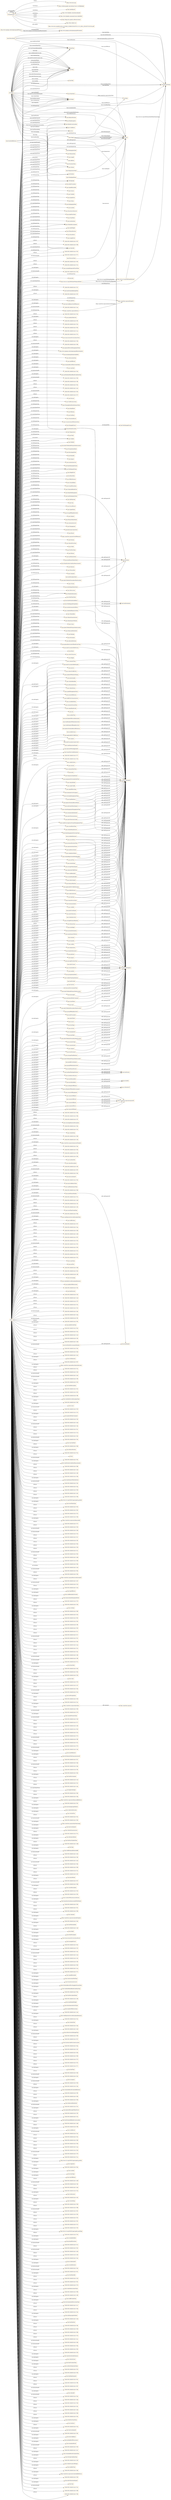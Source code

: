 digraph ar2dtool_diagram { 
rankdir=LR;
size="1501"
node [shape = rectangle, color="orange"]; "base:ParkingSpotState" "base:PlatoonState" "base:Length" "base:Address" "base:DurationValue" "base:Vehicle" "base:AlertCLocation" "base:SpeedPercentile" "base:Source" "base:Visibility" "base:SpeedUnit" "base:Status" "base:ParkingSpotPoint" "base:Accident" "base:HazardousMaterials" "base:AxleFlowValue" "base:StartPoint" "base:Acceleration" "base:VehicleEnvironment" "base:AxleWeight" "base:PlatoonPosition" "base:RoutePoint" "base:LengthUnit" "base:RelativePosition" "base:TrafficStatusValue" "http://www.w3.org/2006/time#TemporalEntity" "base:Identifier" "base:FloatingPointMetreDistanceValue" "base:Role" "base:RoadEntity" "base:Pollution" "base:BrakeCapacity" "base:EndPoint" "base:SituationRecord" "base:ConcentrationOfVehiclesValue" "base:Temperature" "base:Wind" "base:Validity" "base:Mobility" "base:AlertCMethod4PrimaryPointLocation" "base:PrecipitationDetail" "base:PercentageValue" "base:Humidity" "base:Impact" "base:AccelerationUnit" "base:RoadTopologyPosition" "base:MultilingualString" "base:HeightUnit" "base:BasicData" "base:OffsetDistance" "base:TemperatureValue" "base:CriticalObject" "base:GroupOfLocations" "base:VulnerableRoadUser" "base:RoadSideEquipment" "http://www.w3.org/2006/time#Instant" "http://www.opengis.net/ont/geosparql#Feature" "base:AxleSpacing" "base:Size" "base:OverallPeriod" "base:SpeedValue" "base:WindSpeedValue" "base:GroupOfPeopleInvolved" "base:Subjects" "base:RendezvousLocation" "base:PlatoonVehicleState" "base:AutomationLevel" "base:Management" "base:ElectronicControlUnit" "base:Period" "base:Confidence" "https://saref.etsi.org/core/UnitOfMeasure" "base:Position" "base:VehicleFlowValue" "base:Shape" "base:Width" "base:PressureValue" "base:PcuFlowValue" "base:Platoon" "base:DataValue" "https://saref.etsi.org/core/Property" "base:RoadSurfaceConditionMeasurements" "base:Itinerary" "base:PlatoonRole" "base:Comment" "base:AlertCMethod2SecondaryPointLocation" "base:NonManagedCause" "base:UrlLink" "base:ManagedCause" "base:Obstruction" "base:HeaderInformation" "base:DateTimeValue" "base:MultilingualStringValue" "base:VehicleRole" "https://saref.etsi.org/core/Device" "base:VehicleCharacteristics" "base:MaintenanceVehicles" "base:Cause" "base:AlertCMethod2PrimaryPointLocation" "base:ElaboratedDataFault" "http://www.opengis.net/ont/geosparql#Geometry" "base:Heading" "base:Movement" "base:AbsolutePosition" "base:Route" "base:AlertCDirection" "base:DeviceStatus" "base:Height" ; /*classes style*/
	"base:hasParkingVehicleState" -> "base:hasState" [ label = "rdfs:subPropertyOf" ];
	"base:hasDestinationEndPoint" -> "base:hasDestination" [ label = "rdfs:subPropertyOf" ];
	"base:presenceDurationTime" -> "owl:topDataProperty" [ label = "rdfs:subPropertyOf" ];
	"base:presenceDurationTime" -> "owl:topObjectProperty" [ label = "rdfs:subPropertyOf" ];
	"base:management" -> "owl:topObjectProperty" [ label = "rdfs:subPropertyOf" ];
	"base:hasParkingSpotState" -> "base:hasState" [ label = "rdfs:subPropertyOf" ];
	"base:hasWidth" -> "owl:topObjectProperty" [ label = "rdfs:subPropertyOf" ];
	"base:severity" -> "owl:topDataProperty" [ label = "rdfs:subPropertyOf" ];
	"base:commentDateTime" -> "owl:topDataProperty" [ label = "rdfs:subPropertyOf" ];
	"base:alertCMethod2SecondaryPointLocation" -> "owl:topObjectProperty" [ label = "rdfs:subPropertyOf" ];
	"base:entry" -> "owl:topDataProperty" [ label = "rdfs:subPropertyOf" ];
	"base:temporarySpeedLimit" -> "owl:topDataProperty" [ label = "rdfs:subPropertyOf" ];
	"base:equipmentOrSystemFaultType" -> "owl:topDataProperty" [ label = "rdfs:subPropertyOf" ];
	"base:vehicleModel" -> "owl:topDataProperty" [ label = "rdfs:subPropertyOf" ];
	"base:journeyOrigin" -> "owl:topObjectProperty" [ label = "rdfs:subPropertyOf" ];
	"base:alertCPoint" -> "owl:topObjectProperty" [ label = "rdfs:subPropertyOf" ];
	"base:concentration" -> "owl:topObjectProperty" [ label = "rdfs:subPropertyOf" ];
	"base:underTraffic" -> "owl:topDataProperty" [ label = "rdfs:subPropertyOf" ];
	"base:subjects" -> "owl:topObjectProperty" [ label = "rdfs:subPropertyOf" ];
	"base:signedRerouting" -> "owl:topDataProperty" [ label = "rdfs:subPropertyOf" ];
	"base:minimumCarOccupancy" -> "owl:topDataProperty" [ label = "rdfs:subPropertyOf" ];
	"base:hasRoadTopologyPosition" -> "base:hasPosition" [ label = "rdfs:subPropertyOf" ];
	"base:reroutingManagementType" -> "owl:topDataProperty" [ label = "rdfs:subPropertyOf" ];
	"base:distanceHeadway" -> "owl:topDataProperty" [ label = "rdfs:subPropertyOf" ];
	"base:distanceHeadway" -> "owl:topObjectProperty" [ label = "rdfs:subPropertyOf" ];
	"base:hasMovement" -> "owl:topObjectProperty" [ label = "rdfs:subPropertyOf" ];
	"base:hasVehicleRole" -> "base:hasRole" [ label = "rdfs:subPropertyOf" ];
	"base:averageTimeHeadway" -> "owl:topObjectProperty" [ label = "rdfs:subPropertyOf" ];
	"base:genericSituationRecordName" -> "owl:topDataProperty" [ label = "rdfs:subPropertyOf" ];
	"base:timeGap" -> "owl:topDataProperty" [ label = "rdfs:subPropertyOf" ];
	"base:timeGap" -> "owl:topObjectProperty" [ label = "rdfs:subPropertyOf" ];
	"base:alertCMethod2PrimaryPointLocation" -> "owl:topObjectProperty" [ label = "rdfs:subPropertyOf" ];
	"base:visibility" -> "owl:topObjectProperty" [ label = "rdfs:subPropertyOf" ];
	"base:alertCDirection" -> "owl:topObjectProperty" [ label = "rdfs:subPropertyOf" ];
	"base:hasPerceptionState" -> "base:hasState" [ label = "rdfs:subPropertyOf" ];
	"base:winterEquipmentManagementType" -> "owl:topDataProperty" [ label = "rdfs:subPropertyOf" ];
	"base:automaticallyInitiated" -> "owl:topDataProperty" [ label = "rdfs:subPropertyOf" ];
	"base:alertCDirectionSense" -> "owl:topDataProperty" [ label = "rdfs:subPropertyOf" ];
	"base:alertCDirectionCoded" -> "owl:topDataProperty" [ label = "rdfs:subPropertyOf" ];
	"base:roadOrCarriagewayOrLaneManagementType" -> "owl:topDataProperty" [ label = "rdfs:subPropertyOf" ];
	"base:distanceGap" -> "owl:topDataProperty" [ label = "rdfs:subPropertyOf" ];
	"base:distanceGap" -> "owl:topObjectProperty" [ label = "rdfs:subPropertyOf" ];
	"base:overallStartTime" -> "owl:topDataProperty" [ label = "rdfs:subPropertyOf" ];
	"base:vehicleManufacturer" -> "owl:topDataProperty" [ label = "rdfs:subPropertyOf" ];
	"base:averageDistanceHeadway" -> "owl:topObjectProperty" [ label = "rdfs:subPropertyOf" ];
	"base:accidentType" -> "owl:topDataProperty" [ label = "rdfs:subPropertyOf" ];
	"base:faultyEquipmentOrSystemType" -> "owl:topDataProperty" [ label = "rdfs:subPropertyOf" ];
	"base:hasRelativePosition" -> "base:hasPosition" [ label = "rdfs:subPropertyOf" ];
	"base:locationReference" -> "owl:topDataProperty" [ label = "rdfs:subPropertyOf" ];
	"base:locationReference" -> "owl:topObjectProperty" [ label = "rdfs:subPropertyOf" ];
	"base:locationReference" -> "base:pertinentLocation" [ label = "owl:equivalentProperty" ];
	"base:isMemberOfVehicleEnvironment" -> "base:isMemberOf" [ label = "rdfs:subPropertyOf" ];
	"base:lastUpdateOfDeviceInformation" -> "owl:topDataProperty" [ label = "rdfs:subPropertyOf" ];
	"base:operatorActionStatus" -> "owl:topDataProperty" [ label = "rdfs:subPropertyOf" ];
	"base:totalNumberOfVehiclesInvolved" -> "owl:topDataProperty" [ label = "rdfs:subPropertyOf" ];
	"base:hasHeight" -> "owl:topObjectProperty" [ label = "rdfs:subPropertyOf" ];
	"base:totalNumberOfPeopleInvolved" -> "owl:topDataProperty" [ label = "rdfs:subPropertyOf" ];
	"base:consistsOfUser" -> "https://saref.etsi.org/core/consistsOf" [ label = "rdfs:subPropertyOf" ];
	"base:lastDeviceCheck" -> "owl:topDataProperty" [ label = "rdfs:subPropertyOf" ];
	"base:journeyDestination" -> "owl:topObjectProperty" [ label = "rdfs:subPropertyOf" ];
	"base:complianceOption" -> "owl:topDataProperty" [ label = "rdfs:subPropertyOf" ];
	"base:maintenanceVehicles" -> "owl:topObjectProperty" [ label = "rdfs:subPropertyOf" ];
	"base:vehicleRegistrationPlateIdentifier" -> "owl:topDataProperty" [ label = "rdfs:subPropertyOf" ];
	"base:pointByCoordinates" -> "owl:topObjectProperty" [ label = "rdfs:subPropertyOf" ];
	"base:actionOrigin" -> "owl:topDataProperty" [ label = "rdfs:subPropertyOf" ];
	"base:groupOfVehiclesInvolved" -> "owl:topObjectProperty" [ label = "rdfs:subPropertyOf" ];
	"base:humidity" -> "owl:topObjectProperty" [ label = "rdfs:subPropertyOf" ];
	"base:hasPlatoonState" -> "base:hasState" [ label = "rdfs:subPropertyOf" ];
	"base:averageVehicleSpeed" -> "owl:topDataProperty" [ label = "rdfs:subPropertyOf" ];
	"base:abnormalTrafficType" -> "owl:topDataProperty" [ label = "rdfs:subPropertyOf" ];
	"base:consistsOfVehicle" -> "https://saref.etsi.org/core/consistsOf" [ label = "rdfs:subPropertyOf" ];
	"base:confidentiality" -> "owl:topDataProperty" [ label = "rdfs:subPropertyOf" ];
	"base:validity" -> "owl:topObjectProperty" [ label = "rdfs:subPropertyOf" ];
	"base:consistsOfEvent" -> "https://saref.etsi.org/core/consistsOf" [ label = "rdfs:subPropertyOf" ];
	"base:passageDurationTime" -> "owl:topDataProperty" [ label = "rdfs:subPropertyOf" ];
	"base:passageDurationTime" -> "owl:topObjectProperty" [ label = "rdfs:subPropertyOf" ];
	"base:actionPlanIdentifier" -> "owl:topDataProperty" [ label = "rdfs:subPropertyOf" ];
	"base:genericSituationRecordExtension" -> "owl:topDataProperty" [ label = "rdfs:subPropertyOf" ];
	"base:accidentCause" -> "owl:topDataProperty" [ label = "rdfs:subPropertyOf" ];
	"base:relativeSpeed" -> "owl:topDataProperty" [ label = "rdfs:subPropertyOf" ];
	"base:applicableForTrafficDirection" -> "owl:topDataProperty" [ label = "rdfs:subPropertyOf" ];
	"base:pointCoordinates" -> "owl:topObjectProperty" [ label = "rdfs:subPropertyOf" ];
	"base:temperature" -> "owl:topObjectProperty" [ label = "rdfs:subPropertyOf" ];
	"base:vehicleInvolved" -> "owl:topObjectProperty" [ label = "rdfs:subPropertyOf" ];
	"base:roadworksScale" -> "owl:topDataProperty" [ label = "rdfs:subPropertyOf" ];
	"base:headerInformation" -> "owl:topObjectProperty" [ label = "rdfs:subPropertyOf" ];
	"base:pollution" -> "owl:topObjectProperty" [ label = "rdfs:subPropertyOf" ];
	"base:impact" -> "owl:topObjectProperty" [ label = "rdfs:subPropertyOf" ];
	"base:transitServiceType" -> "owl:topDataProperty" [ label = "rdfs:subPropertyOf" ];
	"base:hasDestinationAddress" -> "base:hasDestination" [ label = "rdfs:subPropertyOf" ];
	"base:harmonicSpeed" -> "owl:topDataProperty" [ label = "rdfs:subPropertyOf" ];
	"base:scheduledDepartureTime" -> "owl:topDataProperty" [ label = "rdfs:subPropertyOf" ];
	"base:situationRecord" -> "owl:topObjectProperty" [ label = "rdfs:subPropertyOf" ];
	"base:generalInstructionToRoadUsersType" -> "owl:topDataProperty" [ label = "rdfs:subPropertyOf" ];
	"base:situation" -> "owl:topObjectProperty" [ label = "rdfs:subPropertyOf" ];
	"base:mobility" -> "owl:topObjectProperty" [ label = "rdfs:subPropertyOf" ];
	"base:precipitationDetail" -> "owl:topObjectProperty" [ label = "rdfs:subPropertyOf" ];
	"base:hasVehicleEnvironmentMember" -> "base:hasMember" [ label = "rdfs:subPropertyOf" ];
	"base:alertCLocationTableVersion" -> "owl:topDataProperty" [ label = "rdfs:subPropertyOf" ];
	"base:consistsOfEquipment" -> "https://saref.etsi.org/core/consistsOf" [ label = "rdfs:subPropertyOf" ];
	"base:validityTimeSpecification" -> "owl:topObjectProperty" [ label = "rdfs:subPropertyOf" ];
	"base:commentType" -> "owl:topDataProperty" [ label = "rdfs:subPropertyOf" ];
	"base:alertCLocationTableNumber" -> "owl:topDataProperty" [ label = "rdfs:subPropertyOf" ];
	"base:hasSize" -> "owl:topObjectProperty" [ label = "rdfs:subPropertyOf" ];
	"base:posList" -> "owl:topDataProperty" [ label = "rdfs:subPropertyOf" ];
	"base:alertCMethod4PrimaryPointLocation" -> "owl:topObjectProperty" [ label = "rdfs:subPropertyOf" ];
	"base:consistsOfObject" -> "https://saref.etsi.org/core/consistsOf" [ label = "rdfs:subPropertyOf" ];
	"base:relativeTrafficFlow" -> "owl:topDataProperty" [ label = "rdfs:subPropertyOf" ];
	"base:numberOfVehiclesWaiting" -> "owl:topDataProperty" [ label = "rdfs:subPropertyOf" ];
	"base:queueLength" -> "owl:topDataProperty" [ label = "rdfs:subPropertyOf" ];
	"base:hasLength" -> "owl:topObjectProperty" [ label = "rdfs:subPropertyOf" ];
	"base:vehicleIdentifier" -> "owl:topDataProperty" [ label = "rdfs:subPropertyOf" ];
	"base:alertCLinear" -> "owl:topObjectProperty" [ label = "rdfs:subPropertyOf" ];
	"base:timeHeadway" -> "owl:topDataProperty" [ label = "rdfs:subPropertyOf" ];
	"base:timeHeadway" -> "owl:topObjectProperty" [ label = "rdfs:subPropertyOf" ];
	"base:nonGeneralPublicComment" -> "owl:topObjectProperty" [ label = "rdfs:subPropertyOf" ];
	"base:informationStatus" -> "owl:topDataProperty" [ label = "rdfs:subPropertyOf" ];
	"base:individualVehicleSpeed" -> "owl:topDataProperty" [ label = "rdfs:subPropertyOf" ];
	"base:individualVehicleSpeed" -> "owl:topObjectProperty" [ label = "rdfs:subPropertyOf" ];
	"base:vehicleStatus" -> "owl:topDataProperty" [ label = "rdfs:subPropertyOf" ];
	"base:travelTime" -> "owl:topObjectProperty" [ label = "rdfs:subPropertyOf" ];
	"base:speedManagementType" -> "owl:topDataProperty" [ label = "rdfs:subPropertyOf" ];
	"base:wind" -> "owl:topObjectProperty" [ label = "rdfs:subPropertyOf" ];
	"base:journeyReference" -> "owl:topDataProperty" [ label = "rdfs:subPropertyOf" ];
	"base:alertCMethod4SecondaryPointLocation" -> "owl:topObjectProperty" [ label = "rdfs:subPropertyOf" ];
	"base:hasProvider" -> "owl:topObjectProperty" [ label = "rdfs:subPropertyOf" ];
	"base:groupOfPeopleInvolved" -> "owl:topObjectProperty" [ label = "rdfs:subPropertyOf" ];
	"base:trafficFlowCharacteristics" -> "owl:topDataProperty" [ label = "rdfs:subPropertyOf" ];
	"base:alertCLocation" -> "owl:topObjectProperty" [ label = "rdfs:subPropertyOf" ];
	"NULL" -> "-5593e789:183d02912e9:-7f84" [ label = "rdf:rest" ];
	"NULL" -> "-5593e789:183d02912e9:-7f80" [ label = "rdf:rest" ];
	"NULL" -> "-5593e789:183d02912e9:-7ff7" [ label = "rdf:rest" ];
	"NULL" -> "base:Vehicle" [ label = "owl:allValuesFrom" ];
	"NULL" -> "base:reroutingItineraryDescription" [ label = "owl:onProperty" ];
	"NULL" -> "base:pertinentLocation" [ label = "owl:onProperty" ];
	"NULL" -> "-5593e789:183d02912e9:-7f0e" [ label = "owl:intersectionOf" ];
	"NULL" -> "base:Validity" [ label = "owl:allValuesFrom" ];
	"NULL" -> "-5593e789:183d02912e9:-7fc5" [ label = "rdf:rest" ];
	"NULL" -> "base:vehicleType" [ label = "owl:onProperty" ];
	"NULL" -> "-5593e789:183d02912e9:-7fb8" [ label = "owl:intersectionOf" ];
	"NULL" -> "base:Length" [ label = "owl:someValuesFrom" ];
	"NULL" -> "-5593e789:183d02912e9:-7edf" [ label = "rdf:rest" ];
	"NULL" -> "https://saref.etsi.org/core/measuresProperty" [ label = "owl:onProperty" ];
	"NULL" -> "base:individualVehicleSpeed" [ label = "owl:onProperty" ];
	"NULL" -> "base:AbsolutePosition" [ label = "owl:someValuesFrom" ];
	"NULL" -> "-5593e789:183d02912e9:-7f4e" [ label = "rdf:rest" ];
	"NULL" -> "-5593e789:183d02912e9:-7fd2" [ label = "rdf:rest" ];
	"NULL" -> "-5593e789:183d02912e9:-7f0f" [ label = "rdf:rest" ];
	"NULL" -> "-5593e789:183d02912e9:-7f9e" [ label = "rdf:rest" ];
	"NULL" -> "base:hasIdentifier" [ label = "owl:onProperty" ];
	"NULL" -> "base:statusDescription" [ label = "owl:onProperty" ];
	"NULL" -> "base:timeGap" [ label = "owl:onProperty" ];
	"NULL" -> "-5593e789:183d02912e9:-7f5f" [ label = "rdf:rest" ];
	"NULL" -> "-5593e789:183d02912e9:-7f87" [ label = "owl:intersectionOf" ];
	"NULL" -> "base:alertCMethod4SecondaryPointLocation" [ label = "owl:onProperty" ];
	"NULL" -> "-5593e789:183d02912e9:-7fa0" [ label = "rdf:rest" ];
	"NULL" -> "base:HeaderInformation" [ label = "owl:allValuesFrom" ];
	"NULL" -> "base:hasCoordinateY" [ label = "owl:onProperty" ];
	"NULL" -> "-5593e789:183d02912e9:-7f6c" [ label = "rdf:rest" ];
	"NULL" -> "base:hasConfidenceValue" [ label = "owl:onProperty" ];
	"NULL" -> "base:RoadEntity" [ label = "owl:someValuesFrom" ];
	"NULL" -> "base:roadMaintenanceType" [ label = "owl:onProperty" ];
	"NULL" -> "-5593e789:183d02912e9:-7f66" [ label = "owl:intersectionOf" ];
	"NULL" -> "-5593e789:183d02912e9:-7f2c" [ label = "owl:intersectionOf" ];
	"NULL" -> "base:alertCLocationTableNumber" [ label = "owl:onProperty" ];
	"NULL" -> "-5593e789:183d02912e9:-7ee8" [ label = "rdf:rest" ];
	"NULL" -> "-5593e789:183d02912e9:-7fcf" [ label = "rdf:rest" ];
	"NULL" -> "base:alertCLocationTableVersion" [ label = "owl:onProperty" ];
	"NULL" -> "-5593e789:183d02912e9:-7ef5" [ label = "rdf:rest" ];
	"NULL" -> "base:travelTimeTrendType" [ label = "owl:onProperty" ];
	"NULL" -> "base:Height" [ label = "owl:someValuesFrom" ];
	"NULL" -> "-5593e789:183d02912e9:-7fbe" [ label = "owl:intersectionOf" ];
	"NULL" -> "base:RoadSideEquipment" [ label = "owl:someValuesFrom" ];
	"NULL" -> "base:ConcentrationOfVehiclesValue" [ label = "owl:allValuesFrom" ];
	"NULL" -> "base:roadOperatorServiceDisruptionType" [ label = "owl:onProperty" ];
	"NULL" -> "base:operatorActionStatus" [ label = "owl:onProperty" ];
	"NULL" -> "base:trafficStatus" [ label = "owl:onProperty" ];
	"NULL" -> "base:isMemberOfVehicleEnvironment" [ label = "owl:onProperty" ];
	"NULL" -> "xsd:int" [ label = "owl:someValuesFrom" ];
	"NULL" -> "-5593e789:183d02912e9:-7f47" [ label = "rdf:rest" ];
	"NULL" -> "-5593e789:183d02912e9:-7faa" [ label = "rdf:rest" ];
	"NULL" -> "base:entry" [ label = "owl:onProperty" ];
	"NULL" -> "-5593e789:183d02912e9:-7f08" [ label = "rdf:rest" ];
	"NULL" -> "-5593e789:183d02912e9:-7ed0" [ label = "rdf:rest" ];
	"NULL" -> "-5593e789:183d02912e9:-7f97" [ label = "rdf:rest" ];
	"NULL" -> "base:source" [ label = "owl:onProperty" ];
	"NULL" -> "-5593e789:183d02912e9:-7f54" [ label = "rdf:rest" ];
	"NULL" -> "base:precipitationDetail" [ label = "owl:onProperty" ];
	"NULL" -> "-5593e789:183d02912e9:-7f02" [ label = "owl:intersectionOf" ];
	"NULL" -> "-5593e789:183d02912e9:-7f93" [ label = "rdf:rest" ];
	"NULL" -> "-5593e789:183d02912e9:-7f15" [ label = "rdf:rest" ];
	"NULL" -> "owl:real" [ label = "owl:someValuesFrom" ];
	"NULL" -> "base:hasShape" [ label = "owl:onProperty" ];
	"NULL" -> "-5593e789:183d02912e9:-7f61" [ label = "rdf:rest" ];
	"NULL" -> "-5593e789:183d02912e9:-7f22" [ label = "rdf:rest" ];
	"NULL" -> "base:causeType" [ label = "owl:onProperty" ];
	"NULL" -> "base:consistsOfVehicle" [ label = "owl:onProperty" ];
	"NULL" -> "base:pcuFlow" [ label = "owl:onProperty" ];
	"NULL" -> "base:AlertCDirection" [ label = "owl:allValuesFrom" ];
	"NULL" -> "-5593e789:183d02912e9:-7fd8" [ label = "owl:intersectionOf" ];
	"NULL" -> "-5593e789:183d02912e9:-7fe5" [ label = "rdf:rest" ];
	"NULL" -> "owl:real" [ label = "owl:allValuesFrom" ];
	"NULL" -> "-5593e789:183d02912e9:-7eff" [ label = "rdf:rest" ];
	"NULL" -> "base:overallEndTime" [ label = "owl:onProperty" ];
	"NULL" -> "base:overrunning" [ label = "owl:onProperty" ];
	"NULL" -> "base:roadsideServiceDisruptionExtension" [ label = "owl:onProperty" ];
	"NULL" -> "base:AxleWeight" [ label = "owl:allValuesFrom" ];
	"NULL" -> "base:mobilityOfObstruction" [ label = "owl:onProperty" ];
	"NULL" -> "-5593e789:183d02912e9:-7ff2" [ label = "rdf:rest" ];
	"NULL" -> "base:faultSeverity" [ label = "owl:onProperty" ];
	"NULL" -> "-5593e789:183d02912e9:-7f2f" [ label = "rdf:rest" ];
	"NULL" -> "base:vehicleRegistrationPlateIdentifier" [ label = "owl:onProperty" ];
	"NULL" -> "base:urlLink" [ label = "owl:onProperty" ];
	"NULL" -> "-5593e789:183d02912e9:-7ecd" [ label = "rdf:rest" ];
	"NULL" -> "base:nonGeneralPublicComment" [ label = "owl:onProperty" ];
	"NULL" -> "base:commentDateTime" [ label = "owl:onProperty" ];
	"NULL" -> "-5593e789:183d02912e9:-7f7f" [ label = "rdf:rest" ];
	"NULL" -> "base:hasPlatoonPosition" [ label = "owl:onProperty" ];
	"NULL" -> "-5593e789:183d02912e9:-7f3c" [ label = "rdf:rest" ];
	"NULL" -> "-5593e789:183d02912e9:-7fc0" [ label = "rdf:rest" ];
	"NULL" -> "-5593e789:183d02912e9:-7fa6" [ label = "owl:intersectionOf" ];
	"NULL" -> "-5593e789:183d02912e9:-7eda" [ label = "rdf:rest" ];
	"NULL" -> "base:impact" [ label = "owl:onProperty" ];
	"NULL" -> "-5593e789:183d02912e9:-7ffc" [ label = "owl:intersectionOf" ];
	"NULL" -> "-5593e789:183d02912e9:-7f8c" [ label = "rdf:rest" ];
	"NULL" -> "base:transitServiceType" [ label = "owl:onProperty" ];
	"NULL" -> "base:publicEventType" [ label = "owl:onProperty" ];
	"NULL" -> "-5593e789:183d02912e9:-7f0a" [ label = "rdf:rest" ];
	"NULL" -> "base:Wind" [ label = "owl:allValuesFrom" ];
	"NULL" -> "base:AxleFlowValue" [ label = "owl:allValuesFrom" ];
	"NULL" -> "base:PercentageValue" [ label = "owl:allValuesFrom" ];
	"NULL" -> "https://saref.etsi.org/core/Property" [ label = "owl:allValuesFrom" ];
	"NULL" -> "base:distanceGap" [ label = "owl:onProperty" ];
	"NULL" -> "-5593e789:183d02912e9:-7f5a" [ label = "rdf:rest" ];
	"NULL" -> "base:averageTimeHeadway" [ label = "owl:onProperty" ];
	"NULL" -> "base:MultilingualStringValue" [ label = "owl:allValuesFrom" ];
	"NULL" -> "base:ParkingSpotPoint" [ label = "owl:someValuesFrom" ];
	"NULL" -> "base:TrafficStatusValue" [ label = "owl:allValuesFrom" ];
	"NULL" -> "-5593e789:183d02912e9:-7ec9" [ label = "rdf:rest" ];
	"NULL" -> "base:Position" [ label = "owl:someValuesFrom" ];
	"NULL" -> "base:concentration" [ label = "owl:onProperty" ];
	"NULL" -> "base:relativeSpeed" [ label = "rdf:first" ];
	"NULL" -> "base:averageVehicleSpeed" [ label = "rdf:first" ];
	"NULL" -> "-5593e789:183d02912e9:-7fef" [ label = "rdf:rest" ];
	"NULL" -> "base:reroutingManagementType" [ label = "owl:onProperty" ];
	"NULL" -> "-5593e789:183d02912e9:-7ed6" [ label = "rdf:rest" ];
	"NULL" -> "xsd:dateTimeStamp" [ label = "owl:allValuesFrom" ];
	"NULL" -> "base:applicableForTrafficDirection" [ label = "owl:onProperty" ];
	"NULL" -> "base:ManagedCause" [ label = "owl:allValuesFrom" ];
	"NULL" -> "base:hasPlatoonMember" [ label = "owl:onProperty" ];
	"NULL" -> "-5593e789:183d02912e9:-7fab" [ label = "owl:intersectionOf" ];
	"NULL" -> "-5593e789:183d02912e9:-7fbd" [ label = "rdf:rest" ];
	"NULL" -> "-5593e789:183d02912e9:-7ee3" [ label = "rdf:rest" ];
	"NULL" -> "base:srsDimension" [ label = "owl:onProperty" ];
	"NULL" -> "-5593e789:183d02912e9:-7f67" [ label = "rdf:rest" ];
	"NULL" -> "https://saref.etsi.org/saref4syst/hasSubSystem" [ label = "owl:onProperty" ];
	"NULL" -> "-5593e789:183d02912e9:-7fca" [ label = "rdf:rest" ];
	"NULL" -> "https://saref.etsi.org/core/Device" [ label = "owl:allValuesFrom" ];
	"NULL" -> "-5593e789:183d02912e9:-7f28" [ label = "rdf:rest" ];
	"NULL" -> "base:CriticalObject" [ label = "owl:someValuesFrom" ];
	"NULL" -> "-5593e789:183d02912e9:-7ee0" [ label = "owl:intersectionOf" ];
	"NULL" -> "-5593e789:183d02912e9:-7f9f" [ label = "owl:intersectionOf" ];
	"NULL" -> "-5593e789:183d02912e9:-7f35" [ label = "rdf:rest" ];
	"NULL" -> "base:abnormalTrafficType" [ label = "owl:onProperty" ];
	"NULL" -> "base:signedRerouting" [ label = "owl:onProperty" ];
	"NULL" -> "base:AlertCMethod4PrimaryPointLocation" [ label = "owl:allValuesFrom" ];
	"NULL" -> "base:DateTimeValue" [ label = "owl:allValuesFrom" ];
	"NULL" -> "base:faultDescription" [ label = "owl:onProperty" ];
	"NULL" -> "-5593e789:183d02912e9:-7f42" [ label = "rdf:rest" ];
	"NULL" -> "base:arrivalTime" [ label = "owl:onProperty" ];
	"NULL" -> "-5593e789:183d02912e9:-7f03" [ label = "rdf:rest" ];
	"NULL" -> "-5593e789:183d02912e9:-7ff8" [ label = "rdf:rest" ];
	"NULL" -> "base:roadsideServiceDisruptionType" [ label = "owl:onProperty" ];
	"NULL" -> "-5593e789:183d02912e9:-7fb9" [ label = "rdf:rest" ];
	"NULL" -> "base:cause" [ label = "owl:onProperty" ];
	"NULL" -> "base:complianceOption" [ label = "owl:onProperty" ];
	"NULL" -> "-5593e789:183d02912e9:-7f29" [ label = "owl:intersectionOf" ];
	"NULL" -> "-5593e789:183d02912e9:-7f10" [ label = "rdf:rest" ];
	"NULL" -> "base:HazardousMaterials" [ label = "owl:allValuesFrom" ];
	"NULL" -> "base:generalPublicComment" [ label = "owl:onProperty" ];
	"NULL" -> "-5593e789:183d02912e9:-7f4f" [ label = "rdf:rest" ];
	"NULL" -> "-5593e789:183d02912e9:-7eed" [ label = "rdf:rest" ];
	"NULL" -> "base:consistsOfObject" [ label = "owl:onProperty" ];
	"NULL" -> "-5593e789:183d02912e9:-7efa" [ label = "owl:intersectionOf" ];
	"NULL" -> "-5593e789:183d02912e9:-7fa1" [ label = "rdf:rest" ];
	"NULL" -> "base:presenceDurationTime" [ label = "owl:onProperty" ];
	"NULL" -> "-5593e789:183d02912e9:-7f1d" [ label = "rdf:rest" ];
	"NULL" -> "-5593e789:183d02912e9:-7fe0" [ label = "rdf:rest" ];
	"NULL" -> "base:StartPoint" [ label = "owl:someValuesFrom" ];
	"NULL" -> "base:MultilingualString" [ label = "owl:allValuesFrom" ];
	"NULL" -> "-5593e789:183d02912e9:-7fc6" [ label = "owl:intersectionOf" ];
	"NULL" -> "base:Identifier" [ label = "owl:someValuesFrom" ];
	"NULL" -> "base:BrakeCapacity" [ label = "owl:someValuesFrom" ];
	"NULL" -> "base:vmsUnitFault" [ label = "owl:onProperty" ];
	"NULL" -> "base:headerInformation" [ label = "owl:onProperty" ];
	"NULL" -> "xsd:string" [ label = "owl:someValuesFrom" ];
	"NULL" -> "-5593e789:183d02912e9:-7f6d" [ label = "rdf:rest" ];
	"NULL" -> "base:detectsPosition" [ label = "owl:onProperty" ];
	"NULL" -> "-5593e789:183d02912e9:-7f2a" [ label = "rdf:rest" ];
	"NULL" -> "base:automaticallyInitiated" [ label = "owl:onProperty" ];
	"NULL" -> "rdf:nil" [ label = "rdf:rest" ];
	"NULL" -> "-5593e789:183d02912e9:-7f9c" [ label = "owl:intersectionOf" ];
	"NULL" -> "base:roadSurfaceConditionMeasurements" [ label = "owl:onProperty" ];
	"NULL" -> "base:confidentiality" [ label = "owl:onProperty" ];
	"NULL" -> "-5593e789:183d02912e9:-7f8b" [ label = "rdf:rest" ];
	"NULL" -> "base:alertCDirection" [ label = "owl:onProperty" ];
	"NULL" -> "-5593e789:183d02912e9:-7ee9" [ label = "rdf:rest" ];
	"NULL" -> "base:hasRoadTopologyPosition" [ label = "owl:onProperty" ];
	"NULL" -> "base:RoadTopologyPosition" [ label = "owl:someValuesFrom" ];
	"NULL" -> "-5593e789:183d02912e9:-7ef6" [ label = "rdf:rest" ];
	"NULL" -> "base:SpeedUnit" [ label = "owl:allValuesFrom" ];
	"NULL" -> "base:alertCMethod2PrimaryPointLocation" [ label = "owl:onProperty" ];
	"NULL" -> "-5593e789:183d02912e9:-7fdd" [ label = "rdf:rest" ];
	"NULL" -> "base:hasHeight" [ label = "owl:onProperty" ];
	"NULL" -> "base:faultyEquipmentOrSystemType" [ label = "owl:onProperty" ];
	"NULL" -> "base:maintenanceVehicleActions" [ label = "owl:onProperty" ];
	"NULL" -> "base:hasDestinationEndPoint" [ label = "owl:onProperty" ];
	"NULL" -> "-5593e789:183d02912e9:-7fcb" [ label = "owl:intersectionOf" ];
	"NULL" -> "base:hasSize" [ label = "owl:onProperty" ];
	"NULL" -> "-5593e789:183d02912e9:-7fea" [ label = "rdf:rest" ];
	"NULL" -> "-5593e789:183d02912e9:-7f09" [ label = "rdf:rest" ];
	"NULL" -> "-5593e789:183d02912e9:-7ed1" [ label = "rdf:rest" ];
	"NULL" -> "base:scheduledDepartureTime" [ label = "owl:onProperty" ];
	"NULL" -> "-5593e789:183d02912e9:-7f98" [ label = "rdf:rest" ];
	"NULL" -> "base:GroupOfLocations" [ label = "owl:allValuesFrom" ];
	"NULL" -> "http://www.w3.org/2003/01/geo/wgs84_pos#alt" [ label = "owl:onProperty" ];
	"NULL" -> "base:travelTimeType" [ label = "owl:onProperty" ];
	"NULL" -> "-5593e789:183d02912e9:-7f55" [ label = "rdf:rest" ];
	"NULL" -> "-5593e789:183d02912e9:-7f62" [ label = "rdf:rest" ];
	"NULL" -> "-5593e789:183d02912e9:-7f23" [ label = "rdf:rest" ];
	"NULL" -> "base:vehicleManufacturer" [ label = "owl:onProperty" ];
	"NULL" -> "-5593e789:183d02912e9:-7fd9" [ label = "rdf:rest" ];
	"NULL" -> "base:AxleSpacing" [ label = "owl:allValuesFrom" ];
	"NULL" -> "https://saref.etsi.org/core/isMeasuredIn" [ label = "owl:onProperty" ];
	"NULL" -> "-5593e789:183d02912e9:-7f73" [ label = "rdf:rest" ];
	"NULL" -> "-5593e789:183d02912e9:-7f30" [ label = "rdf:rest" ];
	"NULL" -> "-5593e789:183d02912e9:-7f48" [ label = "owl:intersectionOf" ];
	"NULL" -> "-5593e789:183d02912e9:-7f16" [ label = "owl:intersectionOf" ];
	"NULL" -> "base:hasLength" [ label = "owl:onProperty" ];
	"NULL" -> "base:alertCMethod2SecondaryPointLocation" [ label = "owl:onProperty" ];
	"NULL" -> "-5593e789:183d02912e9:-7fa7" [ label = "rdf:rest" ];
	"NULL" -> "-5593e789:183d02912e9:-7ff3" [ label = "rdf:rest" ];
	"NULL" -> "base:timeHeadway" [ label = "owl:onProperty" ];
	"NULL" -> "-5593e789:183d02912e9:-7fb4" [ label = "rdf:rest" ];
	"NULL" -> "-5593e789:183d02912e9:-7f3d" [ label = "rdf:rest" ];
	"NULL" -> "-5593e789:183d02912e9:-7fc1" [ label = "rdf:rest" ];
	"NULL" -> "base:VehicleCharacteristics" [ label = "owl:allValuesFrom" ];
	"NULL" -> "-5593e789:183d02912e9:-7fb3" [ label = "owl:intersectionOf" ];
	"NULL" -> "-5593e789:183d02912e9:-7edb" [ label = "rdf:rest" ];
	"NULL" -> "-5593e789:183d02912e9:-7f8d" [ label = "rdf:rest" ];
	"NULL" -> "-5593e789:183d02912e9:-7f0b" [ label = "rdf:rest" ];
	"NULL" -> "-5593e789:183d02912e9:-7ec8" [ label = "owl:members" ];
	"NULL" -> "-5593e789:183d02912e9:-7f8a" [ label = "owl:intersectionOf" ];
	"NULL" -> "-5593e789:183d02912e9:-7f5b" [ label = "rdf:rest" ];
	"NULL" -> "base:Itinerary" [ label = "owl:allValuesFrom" ];
	"NULL" -> "base:validity" [ label = "owl:onProperty" ];
	"NULL" -> "https://saref.etsi.org/saref4syst/subSystemOf" [ label = "owl:onProperty" ];
	"NULL" -> "base:Source" [ label = "owl:allValuesFrom" ];
	"NULL" -> "xsd:boolean" [ label = "owl:allValuesFrom" ];
	"NULL" -> "https://saref.etsi.org/core/UnitOfMeasure" [ label = "owl:someValuesFrom" ];
	"NULL" -> "base:VulnerableRoadUser" [ label = "owl:someValuesFrom" ];
	"NULL" -> "base:situationVersionTime" [ label = "owl:onProperty" ];
	"NULL" -> "base:Shape" [ label = "owl:someValuesFrom" ];
	"NULL" -> "-5593e789:183d02912e9:-7ed7" [ label = "rdf:rest" ];
	"NULL" -> "-5593e789:183d02912e9:-7f18" [ label = "owl:intersectionOf" ];
	"NULL" -> "base:HeaderInformation" [ label = "owl:someValuesFrom" ];
	"NULL" -> "base:groupOfPeopleInvolved" [ label = "owl:onProperty" ];
	"NULL" -> "-5593e789:183d02912e9:-7ee4" [ label = "rdf:rest" ];
	"NULL" -> "base:typeOfDevice" [ label = "owl:onProperty" ];
	"NULL" -> "base:confidentialityOverride" [ label = "owl:onProperty" ];
	"NULL" -> "base:VehicleEnvironment" [ label = "owl:someValuesFrom" ];
	"NULL" -> "base:temporarySpeedLimit" [ label = "owl:onProperty" ];
	"NULL" -> "base:PrecipitationDetail" [ label = "owl:allValuesFrom" ];
	"NULL" -> "base:ParkingSpotState" [ label = "owl:onClass" ];
	"NULL" -> "base:alertCDirectionSense" [ label = "owl:onProperty" ];
	"NULL" -> "base:measurementEquipmentFault" [ label = "owl:onProperty" ];
	"NULL" -> "-5593e789:183d02912e9:-7f79" [ label = "rdf:rest" ];
	"NULL" -> "-5593e789:183d02912e9:-7f36" [ label = "rdf:rest" ];
	"NULL" -> "base:srsName" [ label = "owl:onProperty" ];
	"NULL" -> "-5593e789:183d02912e9:-7f86" [ label = "rdf:rest" ];
	"NULL" -> "-5593e789:183d02912e9:-7f43" [ label = "rdf:rest" ];
	"NULL" -> "-5593e789:183d02912e9:-7f82" [ label = "rdf:rest" ];
	"NULL" -> "-5593e789:183d02912e9:-7f04" [ label = "rdf:rest" ];
	"NULL" -> "-5593e789:183d02912e9:-7ff9" [ label = "rdf:rest" ];
	"NULL" -> "-5593e789:183d02912e9:-7f50" [ label = "rdf:rest" ];
	"NULL" -> "base:vehicleModel" [ label = "owl:onProperty" ];
	"NULL" -> "-5593e789:183d02912e9:-7f11" [ label = "rdf:rest" ];
	"NULL" -> "-5593e789:183d02912e9:-7fc7" [ label = "rdf:rest" ];
	"NULL" -> "base:subjects" [ label = "owl:onProperty" ];
	"NULL" -> "-5593e789:183d02912e9:-7f41" [ label = "owl:intersectionOf" ];
	"NULL" -> "-5593e789:183d02912e9:-7fd4" [ label = "rdf:rest" ];
	"NULL" -> "base:posList" [ label = "owl:onProperty" ];
	"NULL" -> "-5593e789:183d02912e9:-7eee" [ label = "rdf:rest" ];
	"NULL" -> "base:ElectronicControlUnit" [ label = "owl:someValuesFrom" ];
	"NULL" -> "base:PlatoonRole" [ label = "owl:someValuesFrom" ];
	"NULL" -> "-5593e789:183d02912e9:-7f1e" [ label = "rdf:rest" ];
	"NULL" -> "-5593e789:183d02912e9:-7fa2" [ label = "rdf:rest" ];
	"NULL" -> "-5593e789:183d02912e9:-7efb" [ label = "rdf:rest" ];
	"NULL" -> "-5593e789:183d02912e9:-7fdf" [ label = "owl:intersectionOf" ];
	"NULL" -> "-5593e789:183d02912e9:-7f1c" [ label = "owl:intersectionOf" ];
	"NULL" -> "base:hasVehicleRole" [ label = "owl:onProperty" ];
	"NULL" -> "base:alertCMethod4PrimaryPointLocation" [ label = "owl:onProperty" ];
	"NULL" -> "base:basicData" [ label = "owl:onProperty" ];
	"NULL" -> "-5593e789:183d02912e9:-7fd3" [ label = "owl:intersectionOf" ];
	"NULL" -> "-5593e789:183d02912e9:-7f6e" [ label = "rdf:rest" ];
	"NULL" -> "base:hasDestinationAddress" [ label = "owl:onProperty" ];
	"NULL" -> "-5593e789:183d02912e9:-7f2b" [ label = "rdf:rest" ];
	"NULL" -> "base:value" [ label = "owl:onProperty" ];
	"NULL" -> "-5593e789:183d02912e9:-7f7b" [ label = "rdf:rest" ];
	"NULL" -> "base:actionOrigin" [ label = "owl:onProperty" ];
	"NULL" -> "base:underTraffic" [ label = "owl:onProperty" ];
	"NULL" -> "base:PlatoonVehicleState" [ label = "owl:someValuesFrom" ];
	"NULL" -> "base:Visibility" [ label = "owl:allValuesFrom" ];
	"NULL" -> "-5593e789:183d02912e9:-7ef7" [ label = "rdf:rest" ];
	"NULL" -> "base:generalInstructionToRoadUsersType" [ label = "owl:onProperty" ];
	"NULL" -> "base:urgentRoadworks" [ label = "owl:onProperty" ];
	"NULL" -> "-5593e789:183d02912e9:-7fde" [ label = "rdf:rest" ];
	"NULL" -> "base:Identifier" [ label = "owl:allValuesFrom" ];
	"NULL" -> "-5593e789:183d02912e9:-7f3a" [ label = "owl:intersectionOf" ];
	"NULL" -> "base:Humidity" [ label = "owl:allValuesFrom" ];
	"NULL" -> "base:noPrecipitation" [ label = "owl:onProperty" ];
	"NULL" -> "-5593e789:183d02912e9:-7f49" [ label = "rdf:rest" ];
	"NULL" -> "-5593e789:183d02912e9:-7fac" [ label = "rdf:rest" ];
	"NULL" -> "base:Confidence" [ label = "owl:someValuesFrom" ];
	"NULL" -> "base:AlertCMethod2SecondaryPointLocation" [ label = "owl:allValuesFrom" ];
	"NULL" -> "base:Width" [ label = "owl:someValuesFrom" ];
	"NULL" -> "base:vehicleIdentifier" [ label = "owl:onProperty" ];
	"NULL" -> "base:AccelerationUnit" [ label = "owl:allValuesFrom" ];
	"NULL" -> "https://saref.etsi.org/core/hasValue" [ label = "owl:onProperty" ];
	"NULL" -> "-5593e789:183d02912e9:-7f99" [ label = "rdf:rest" ];
	"NULL" -> "-5593e789:183d02912e9:-7f76" [ label = "owl:intersectionOf" ];
	"NULL" -> "base:animalPresenceType" [ label = "owl:onProperty" ];
	"NULL" -> "-5593e789:183d02912e9:-7fc8" [ label = "owl:intersectionOf" ];
	"NULL" -> "-5593e789:183d02912e9:-7f17" [ label = "rdf:rest" ];
	"NULL" -> "-5593e789:183d02912e9:-7ef0" [ label = "rdf:rest" ];
	"NULL" -> "base:relativeTrafficFlow" [ label = "owl:onProperty" ];
	"NULL" -> "-5593e789:183d02912e9:-7f63" [ label = "rdf:rest" ];
	"NULL" -> "base:OffsetDistance" [ label = "owl:allValuesFrom" ];
	"NULL" -> "-5593e789:183d02912e9:-7f24" [ label = "rdf:rest" ];
	"NULL" -> "xsd:dateTime" [ label = "owl:allValuesFrom" ];
	"NULL" -> "-5593e789:183d02912e9:-7f74" [ label = "rdf:rest" ];
	"NULL" -> "base:visibility" [ label = "owl:onProperty" ];
	"NULL" -> "-5593e789:183d02912e9:-7ff0" [ label = "owl:intersectionOf" ];
	"NULL" -> "-5593e789:183d02912e9:-7f31" [ label = "rdf:rest" ];
	"NULL" -> "-5593e789:183d02912e9:-7f70" [ label = "rdf:rest" ];
	"NULL" -> "-5593e789:183d02912e9:-7efe" [ label = "owl:intersectionOf" ];
	"NULL" -> "base:areaOfInterest" [ label = "owl:onProperty" ];
	"NULL" -> "base:forVehiclesWithCharacteristicsOf" [ label = "owl:onProperty" ];
	"NULL" -> "-5593e789:183d02912e9:-7fe7" [ label = "rdf:rest" ];
	"NULL" -> "base:severity" [ label = "owl:onProperty" ];
	"NULL" -> "base:BasicData" [ label = "owl:allValuesFrom" ];
	"NULL" -> "-5593e789:183d02912e9:-7fa8" [ label = "rdf:rest" ];
	"NULL" -> "-5593e789:183d02912e9:-7fe6" [ label = "owl:intersectionOf" ];
	"NULL" -> "-5593e789:183d02912e9:-7ff4" [ label = "rdf:rest" ];
	"NULL" -> "-5593e789:183d02912e9:-7fb5" [ label = "rdf:rest" ];
	"NULL" -> "base:hasEnvironment" [ label = "owl:onProperty" ];
	"NULL" -> "-5593e789:183d02912e9:-7ecf" [ label = "rdf:rest" ];
	"NULL" -> "base:journeyDestination" [ label = "owl:onProperty" ];
	"NULL" -> "-5593e789:183d02912e9:-7fc2" [ label = "rdf:rest" ];
	"NULL" -> "-5593e789:183d02912e9:-7edc" [ label = "rdf:rest" ];
	"NULL" -> "xsd:negativeInteger" [ label = "owl:someValuesFrom" ];
	"NULL" -> "-5593e789:183d02912e9:-7f8e" [ label = "rdf:rest" ];
	"NULL" -> "-5593e789:183d02912e9:-7f4b" [ label = "rdf:rest" ];
	"NULL" -> "https://saref.etsi.org/core/isMeasuredByDevice" [ label = "owl:onProperty" ];
	"NULL" -> "base:OverallPeriod" [ label = "owl:allValuesFrom" ];
	"NULL" -> "-5593e789:183d02912e9:-7f0c" [ label = "rdf:rest" ];
	"NULL" -> "base:percentageLongVehicles" [ label = "owl:onProperty" ];
	"NULL" -> "base:HeightUnit" [ label = "owl:allValuesFrom" ];
	"NULL" -> "base:roadworksDuration" [ label = "owl:onProperty" ];
	"NULL" -> "base:vehicleFlow" [ label = "owl:onProperty" ];
	"NULL" -> "-5593e789:183d02912e9:-7f5c" [ label = "rdf:rest" ];
	"NULL" -> "base:averageDistanceHeadway" [ label = "owl:onProperty" ];
	"NULL" -> "-5593e789:183d02912e9:-7f83" [ label = "owl:intersectionOf" ];
	"NULL" -> "base:EndPoint" [ label = "owl:someValuesFrom" ];
	"NULL" -> "base:Temperature" [ label = "owl:allValuesFrom" ];
	"NULL" -> "base:AlertCMethod2PrimaryPointLocation" [ label = "owl:allValuesFrom" ];
	"NULL" -> "https://saref.etsi.org/core/hasTimestamp" [ label = "owl:onProperty" ];
	"NULL" -> "base:RoutePoint" [ label = "owl:someValuesFrom" ];
	"NULL" -> "base:Pollution" [ label = "owl:allValuesFrom" ];
	"NULL" -> "base:hasCoordinateZ" [ label = "owl:onProperty" ];
	"NULL" -> "base:vehicleCharacteristics" [ label = "owl:onProperty" ];
	"NULL" -> "-5593e789:183d02912e9:-7f7a" [ label = "rdf:rest" ];
	"NULL" -> "base:alternativeRoute" [ label = "owl:onProperty" ];
	"NULL" -> "base:lastDeviceCheck" [ label = "owl:onProperty" ];
	"NULL" -> "base:faultLastUpdateTime" [ label = "owl:onProperty" ];
	"NULL" -> "-5593e789:183d02912e9:-7ed8" [ label = "rdf:rest" ];
	"NULL" -> "base:lang" [ label = "owl:onProperty" ];
	"NULL" -> "base:minimumCarOccupancy" [ label = "owl:onProperty" ];
	"NULL" -> "base:trafficManuallyDirectedBy" [ label = "owl:onProperty" ];
	"NULL" -> "-5593e789:183d02912e9:-7ed2" [ label = "owl:intersectionOf" ];
	"NULL" -> "-5593e789:183d02912e9:-7fbf" [ label = "rdf:rest" ];
	"NULL" -> "-5593e789:183d02912e9:-7ee5" [ label = "rdf:rest" ];
	"NULL" -> "base:Impact" [ label = "owl:allValuesFrom" ];
	"NULL" -> "-5593e789:183d02912e9:-7feb" [ label = "owl:intersectionOf" ];
	"NULL" -> "-5593e789:183d02912e9:-7f69" [ label = "rdf:rest" ];
	"NULL" -> "-5593e789:183d02912e9:-7fcc" [ label = "rdf:rest" ];
	"NULL" -> "-5593e789:183d02912e9:-7ef2" [ label = "rdf:rest" ];
	"NULL" -> "base:roadworksScale" [ label = "owl:onProperty" ];
	"NULL" -> "base:periodName" [ label = "owl:onProperty" ];
	"NULL" -> "base:alertCLocation" [ label = "owl:onProperty" ];
	"NULL" -> "-5593e789:183d02912e9:-7f37" [ label = "rdf:rest" ];
	"NULL" -> "-5593e789:183d02912e9:-7f68" [ label = "owl:intersectionOf" ];
	"NULL" -> "base:exitTime" [ label = "owl:onProperty" ];
	"NULL" -> "base:averageVehicleSpeed" [ label = "owl:onProperty" ];
	"NULL" -> "base:causeDescription" [ label = "owl:onProperty" ];
	"NULL" -> "-5593e789:183d02912e9:-7f44" [ label = "rdf:rest" ];
	"NULL" -> "-5593e789:183d02912e9:-7f05" [ label = "rdf:rest" ];
	"NULL" -> "base:numberOfMaintenanceVehicles" [ label = "owl:onProperty" ];
	"NULL" -> "base:hazardousGoodsAssociatedWithVehicle" [ label = "owl:onProperty" ];
	"NULL" -> "-5593e789:183d02912e9:-7f94" [ label = "rdf:rest" ];
	"NULL" -> "-5593e789:183d02912e9:-7f51" [ label = "rdf:rest" ];
	"NULL" -> "-5593e789:183d02912e9:-7f90" [ label = "rdf:rest" ];
	"NULL" -> "base:comment" [ label = "owl:onProperty" ];
	"NULL" -> "base:alertCDirectionCoded" [ label = "owl:onProperty" ];
	"NULL" -> "base:RoadSurfaceConditionMeasurements" [ label = "owl:allValuesFrom" ];
	"NULL" -> "https://saref.etsi.org/core/controlsProperty" [ label = "owl:onProperty" ];
	"NULL" -> "-5593e789:183d02912e9:-7fd5" [ label = "rdf:rest" ];
	"NULL" -> "base:hasPlatoonIndex" [ label = "owl:onProperty" ];
	"NULL" -> "-5593e789:183d02912e9:-7eef" [ label = "rdf:rest" ];
	"NULL" -> "base:isMemberOfPlatoon" [ label = "owl:onProperty" ];
	"NULL" -> "base:depth" [ label = "owl:onProperty" ];
	"NULL" -> "base:freeFlowSpeed" [ label = "owl:onProperty" ];
	"NULL" -> "base:measurementOrCalculationPeriod" [ label = "owl:onProperty" ];
	"NULL" -> "base:managedCause" [ label = "owl:onProperty" ];
	"NULL" -> "base:mobility" [ label = "owl:onProperty" ];
	"NULL" -> "-5593e789:183d02912e9:-7fe2" [ label = "rdf:rest" ];
	"NULL" -> "base:overallStartTime" [ label = "owl:onProperty" ];
	"NULL" -> "-5593e789:183d02912e9:-7f1f" [ label = "rdf:rest" ];
	"NULL" -> "-5593e789:183d02912e9:-7eec" [ label = "owl:intersectionOf" ];
	"NULL" -> "-5593e789:183d02912e9:-7ecb" [ label = "owl:intersectionOf" ];
	"NULL" -> "-5593e789:183d02912e9:-7efc" [ label = "rdf:rest" ];
	"NULL" -> "base:exit" [ label = "owl:onProperty" ];
	"NULL" -> "-5593e789:183d02912e9:-7f6f" [ label = "rdf:rest" ];
	"NULL" -> "-5593e789:183d02912e9:-7fb0" [ label = "rdf:rest" ];
	"NULL" -> "-5593e789:183d02912e9:-7eca" [ label = "rdf:rest" ];
	"NULL" -> "-5593e789:183d02912e9:-7f7c" [ label = "rdf:rest" ];
	"NULL" -> "base:speedPercentile" [ label = "owl:onProperty" ];
	"NULL" -> "base:constructionWorkType" [ label = "owl:onProperty" ];
	"NULL" -> "base:Vehicle" [ label = "owl:someValuesFrom" ];
	"NULL" -> "base:hasAutomationLevel" [ label = "owl:onProperty" ];
	"NULL" -> "base:Obstruction" [ label = "owl:allValuesFrom" ];
	"NULL" -> "base:situationRecordFirstSupplierVersionTime" [ label = "owl:onProperty" ];
	"NULL" -> "base:weatherRelatedRoadConditionType" [ label = "owl:onProperty" ];
	"NULL" -> "-5593e789:183d02912e9:-7f9a" [ label = "rdf:rest" ];
	"NULL" -> "base:applicableForTrafficType" [ label = "owl:onProperty" ];
	"NULL" -> "base:RelativePosition" [ label = "owl:someValuesFrom" ];
	"NULL" -> "base:hasDescriptionName" [ label = "owl:onProperty" ];
	"NULL" -> "-5593e789:183d02912e9:-7ef8" [ label = "rdf:rest" ];
	"NULL" -> "base:Status" [ label = "owl:allValuesFrom" ];
	"NULL" -> "base:Acceleration" [ label = "owl:someValuesFrom" ];
	"NULL" -> "base:urgency" [ label = "owl:onProperty" ];
	"NULL" -> "base:specificAxleWeight" [ label = "owl:onProperty" ];
	"NULL" -> "base:Platoon" [ label = "owl:someValuesFrom" ];
	"NULL" -> "base:disturbanceActivityType" [ label = "owl:onProperty" ];
	"NULL" -> "base:numberOfObstructions" [ label = "owl:onProperty" ];
	"NULL" -> "-5593e789:183d02912e9:-7ec6" [ label = "rdf:rest" ];
	"NULL" -> "base:SituationRecord" [ label = "owl:allValuesFrom" ];
	"NULL" -> "base:roadOperatorServiceDisruptionExtension" [ label = "owl:onProperty" ];
	"NULL" -> "-5593e789:183d02912e9:-7fec" [ label = "rdf:rest" ];
	"NULL" -> "base:humidity" [ label = "owl:onProperty" ];
	"NULL" -> "base:stationType" [ label = "owl:onProperty" ];
	"NULL" -> "xsd:integer" [ label = "owl:allValuesFrom" ];
	"NULL" -> "-5593e789:183d02912e9:-7fad" [ label = "rdf:rest" ];
	"NULL" -> "-5593e789:183d02912e9:-7ed3" [ label = "rdf:rest" ];
	"NULL" -> "base:Route" [ label = "owl:someValuesFrom" ];
	"NULL" -> "base:infrastructureDamageType" [ label = "owl:onProperty" ];
	"NULL" -> "base:queueLength" [ label = "owl:onProperty" ];
	"NULL" -> "-5593e789:183d02912e9:-7f06" [ label = "owl:intersectionOf" ];
	"NULL" -> "-5593e789:183d02912e9:-7f57" [ label = "rdf:rest" ];
	"NULL" -> "base:locationCodeForLinearLocation" [ label = "owl:onProperty" ];
	"NULL" -> "-5593e789:183d02912e9:-7fba" [ label = "rdf:rest" ];
	"NULL" -> "base:Period" [ label = "owl:allValuesFrom" ];
	"NULL" -> "base:pollution" [ label = "owl:onProperty" ];
	"NULL" -> "-5593e789:183d02912e9:-7ef1" [ label = "rdf:rest" ];
	"NULL" -> "base:Cause" [ label = "owl:allValuesFrom" ];
	"NULL" -> "-5593e789:183d02912e9:-7f64" [ label = "rdf:rest" ];
	"NULL" -> "base:wind" [ label = "owl:onProperty" ];
	"NULL" -> "-5593e789:183d02912e9:-7f60" [ label = "rdf:rest" ];
	"NULL" -> "base:Mobility" [ label = "owl:allValuesFrom" ];
	"NULL" -> "base:Subjects" [ label = "owl:allValuesFrom" ];
	"NULL" -> "-5593e789:183d02912e9:-7f75" [ label = "rdf:rest" ];
	"NULL" -> "xsd:language" [ label = "owl:allValuesFrom" ];
	"NULL" -> "-5593e789:183d02912e9:-7f32" [ label = "rdf:rest" ];
	"NULL" -> "-5593e789:183d02912e9:-7f71" [ label = "rdf:rest" ];
	"NULL" -> "base:faultType" [ label = "owl:onProperty" ];
	"NULL" -> "-5593e789:183d02912e9:-7fe8" [ label = "rdf:rest" ];
	"NULL" -> "-5593e789:183d02912e9:-7fa3" [ label = "owl:intersectionOf" ];
	"NULL" -> "base:occupancy" [ label = "owl:onProperty" ];
	"NULL" -> "-5593e789:183d02912e9:-7f56" [ label = "owl:intersectionOf" ];
	"NULL" -> "base:Movement" [ label = "owl:someValuesFrom" ];
	"NULL" -> "-5593e789:183d02912e9:-7fa9" [ label = "rdf:rest" ];
	"NULL" -> "base:situationRecordCreationReference" [ label = "owl:onProperty" ];
	"NULL" -> "xsd:float" [ label = "owl:someValuesFrom" ];
	"NULL" -> "base:consistsOfEquipment" [ label = "owl:onProperty" ];
	"NULL" -> "-5593e789:183d02912e9:-7ff5" [ label = "rdf:rest" ];
	"NULL" -> "-5593e789:183d02912e9:-7f00" [ label = "rdf:rest" ];
	"NULL" -> "-5593e789:183d02912e9:-7fb6" [ label = "rdf:rest" ];
	"NULL" -> "base:elaboratedDataFault" [ label = "owl:onProperty" ];
	"NULL" -> "-5593e789:183d02912e9:-7f25" [ label = "owl:intersectionOf" ];
	"NULL" -> "base:generalMessageToRoadUsers" [ label = "owl:onProperty" ];
	"NULL" -> "-5593e789:183d02912e9:-7f3f" [ label = "rdf:rest" ];
	"NULL" -> "-5593e789:183d02912e9:-7fc3" [ label = "rdf:rest" ];
	"NULL" -> "base:SpeedValue" [ label = "owl:allValuesFrom" ];
	"NULL" -> "base:hasEstimatedRendezvousLocation" [ label = "owl:onProperty" ];
	"NULL" -> "base:passageDurationTime" [ label = "owl:onProperty" ];
	"NULL" -> "-5593e789:183d02912e9:-7edd" [ label = "rdf:rest" ];
	"NULL" -> "-5593e789:183d02912e9:-7f8f" [ label = "rdf:rest" ];
	"NULL" -> "base:validPeriod" [ label = "owl:onProperty" ];
	"NULL" -> "-5593e789:183d02912e9:-7fce" [ label = "owl:intersectionOf" ];
	"NULL" -> "base:Validity" [ label = "owl:onClass" ];
	"NULL" -> "base:temperature" [ label = "owl:onProperty" ];
	"NULL" -> "-5593e789:183d02912e9:-7f4c" [ label = "rdf:rest" ];
	"NULL" -> "-5593e789:183d02912e9:-7fd0" [ label = "rdf:rest" ];
	"NULL" -> "-5593e789:183d02912e9:-7f0d" [ label = "rdf:rest" ];
	"NULL" -> "base:situationRecord" [ label = "owl:onProperty" ];
	"NULL" -> "-5593e789:183d02912e9:-7eea" [ label = "rdf:rest" ];
	"NULL" -> "-5593e789:183d02912e9:-7f5d" [ label = "rdf:rest" ];
	"NULL" -> "-5593e789:183d02912e9:-7f78" [ label = "owl:intersectionOf" ];
	"NULL" -> "-5593e789:183d02912e9:-7f1a" [ label = "rdf:rest" ];
	"NULL" -> "base:offsetDistance" [ label = "owl:onProperty" ];
	"NULL" -> "http://www.w3.org/2003/01/geo/wgs84_pos#lat" [ label = "owl:onProperty" ];
	"NULL" -> "base:regularity" [ label = "owl:onProperty" ];
	"NULL" -> "-5593e789:183d02912e9:-7f6a" [ label = "rdf:rest" ];
	"NULL" -> "base:management" [ label = "owl:onProperty" ];
	"NULL" -> "base:accident" [ label = "owl:onProperty" ];
	"NULL" -> "base:Address" [ label = "owl:someValuesFrom" ];
	"NULL" -> "base:hasOrigin" [ label = "owl:onProperty" ];
	"NULL" -> "base:startOfPeriod" [ label = "owl:onProperty" ];
	"NULL" -> "base:commentType" [ label = "owl:onProperty" ];
	"NULL" -> "-5593e789:183d02912e9:-7ed9" [ label = "rdf:rest" ];
	"NULL" -> "base:hasPlatoonRole" [ label = "owl:onProperty" ];
	"NULL" -> "-5593e789:183d02912e9:-7faf" [ label = "owl:intersectionOf" ];
	"NULL" -> "base:Comment" [ label = "owl:allValuesFrom" ];
	"NULL" -> "-5593e789:183d02912e9:-7ee6" [ label = "rdf:rest" ];
	"NULL" -> "-5593e789:183d02912e9:-7fcd" [ label = "rdf:rest" ];
	"NULL" -> "base:restlessness" [ label = "owl:onProperty" ];
	"NULL" -> "-5593e789:183d02912e9:-7ef3" [ label = "rdf:rest" ];
	"NULL" -> "base:vmsSetting" [ label = "owl:onProperty" ];
	"NULL" -> "base:VehicleRole" [ label = "owl:someValuesFrom" ];
	"NULL" -> "-5593e789:183d02912e9:-7f38" [ label = "rdf:rest" ];
	"NULL" -> "-5593e789:183d02912e9:-7f88" [ label = "rdf:rest" ];
	"NULL" -> "base:journeyReference" [ label = "owl:onProperty" ];
	"NULL" -> "-5593e789:183d02912e9:-7f81" [ label = "owl:intersectionOf" ];
	"NULL" -> "-5593e789:183d02912e9:-7f95" [ label = "rdf:rest" ];
	"NULL" -> "-5593e789:183d02912e9:-7f52" [ label = "rdf:rest" ];
	"NULL" -> "-5593e789:183d02912e9:-7f91" [ label = "rdf:rest" ];
	"NULL" -> "-5593e789:183d02912e9:-7f13" [ label = "rdf:rest" ];
	"NULL" -> "-5593e789:183d02912e9:-7fc9" [ label = "rdf:rest" ];
	"NULL" -> "base:hasMovement" [ label = "owl:onProperty" ];
	"NULL" -> "http://www.w3.org/2003/01/geo/wgs84_pos#long" [ label = "owl:onProperty" ];
	"NULL" -> "-5593e789:183d02912e9:-7f20" [ label = "rdf:rest" ];
	"NULL" -> "base:consistsOfUser" [ label = "owl:onProperty" ];
	"NULL" -> "base:availabilityRate" [ label = "owl:onProperty" ];
	"NULL" -> "base:groupOfLocations" [ label = "owl:onProperty" ];
	"NULL" -> "base:AlertCLocation" [ label = "owl:allValuesFrom" ];
	"NULL" -> "-5593e789:183d02912e9:-7f12" [ label = "owl:intersectionOf" ];
	"NULL" -> "base:trafficFlowCharacteristics" [ label = "owl:onProperty" ];
	"NULL" -> "-5593e789:183d02912e9:-7fe3" [ label = "rdf:rest" ];
	"NULL" -> "-5593e789:183d02912e9:-7ed5" [ label = "owl:intersectionOf" ];
	"NULL" -> "-5593e789:183d02912e9:-7efd" [ label = "rdf:rest" ];
	"NULL" -> "-5593e789:183d02912e9:-7fa4" [ label = "rdf:rest" ];
	"NULL" -> "base:isCollectionOf" [ label = "owl:onProperty" ];
	"NULL" -> "base:consistsOfEntity" [ label = "owl:onProperty" ];
	"NULL" -> "base:overallSeverity" [ label = "owl:onProperty" ];
	"NULL" -> "-5593e789:183d02912e9:-7fee" [ label = "owl:intersectionOf" ];
	"NULL" -> "-5593e789:183d02912e9:-7fe1" [ label = "owl:intersectionOf" ];
	"NULL" -> "base:faultIdentifier" [ label = "owl:onProperty" ];
	"NULL" -> "-5593e789:183d02912e9:-7f2d" [ label = "rdf:rest" ];
	"NULL" -> "base:hasWidth" [ label = "owl:onProperty" ];
	"NULL" -> "-5593e789:183d02912e9:-7fb1" [ label = "rdf:rest" ];
	"NULL" -> "-5593e789:183d02912e9:-7f7d" [ label = "rdf:rest" ];
	"NULL" -> "base:roadsideAssistanceType" [ label = "owl:onProperty" ];
	"NULL" -> "base:Size" [ label = "owl:someValuesFrom" ];
	"NULL" -> "base:validityTimeSpecification" [ label = "owl:onProperty" ];
	"NULL" -> "-5593e789:183d02912e9:-7f9b" [ label = "rdf:rest" ];
	"NULL" -> "-5593e789:183d02912e9:-7ef9" [ label = "rdf:rest" ];
	"NULL" -> "base:PlatoonState" [ label = "owl:someValuesFrom" ];
	"NULL" -> "base:trafficTrendType" [ label = "owl:onProperty" ];
	"NULL" -> "base:environmentalObstructionType" [ label = "owl:onProperty" ];
	"NULL" -> "base:PcuFlowValue" [ label = "owl:allValuesFrom" ];
	"NULL" -> "-5593e789:183d02912e9:-7ec7" [ label = "rdf:rest" ];
	"NULL" -> "base:Heading" [ label = "owl:someValuesFrom" ];
	"NULL" -> "-5593e789:183d02912e9:-7fed" [ label = "rdf:rest" ];
	"NULL" -> "-5593e789:183d02912e9:-7fae" [ label = "rdf:rest" ];
	"NULL" -> "base:axleSpacingOnVehicle" [ label = "owl:onProperty" ];
	"NULL" -> "-5593e789:183d02912e9:-7ed4" [ label = "rdf:rest" ];
	"NULL" -> "base:hasMaxSize" [ label = "owl:onProperty" ];
	"NULL" -> "-5593e789:183d02912e9:-7ffa" [ label = "rdf:rest" ];
	"NULL" -> "-5593e789:183d02912e9:-7f58" [ label = "rdf:rest" ];
	"NULL" -> "-5593e789:183d02912e9:-7fbb" [ label = "rdf:rest" ];
	"NULL" -> "base:UrlLink" [ label = "owl:allValuesFrom" ];
	"NULL" -> "base:hasPlatoonState" [ label = "owl:onProperty" ];
	"NULL" -> "-5593e789:183d02912e9:-7f19" [ label = "rdf:rest" ];
	"NULL" -> "-5593e789:183d02912e9:-7ee1" [ label = "rdf:rest" ];
	"NULL" -> "base:hasParkingSpotState" [ label = "owl:onProperty" ];
	"NULL" -> "-5593e789:183d02912e9:-7fd6" [ label = "owl:intersectionOf" ];
	"NULL" -> "-5593e789:183d02912e9:-7fda" [ label = "owl:intersectionOf" ];
	"NULL" -> "-5593e789:183d02912e9:-7f65" [ label = "rdf:rest" ];
	"NULL" -> "base:hasParkingVehicleState" [ label = "owl:onProperty" ];
	"NULL" -> "-5593e789:183d02912e9:-7f26" [ label = "rdf:rest" ];
	"NULL" -> "base:operatorActionExtension" [ label = "owl:onProperty" ];
	"NULL" -> "base:vehicleColour" [ label = "owl:onProperty" ];
	"NULL" -> "base:faultCreationTime" [ label = "owl:onProperty" ];
	"NULL" -> "base:authorityOperationType" [ label = "owl:onProperty" ];
	"NULL" -> "-5593e789:183d02912e9:-7f33" [ label = "rdf:rest" ];
	"NULL" -> "base:hasRelativePosition" [ label = "owl:onProperty" ];
	"NULL" -> "base:vehicleStatus" [ label = "owl:onProperty" ];
	"NULL" -> "-5593e789:183d02912e9:-7f40" [ label = "rdf:rest" ];
	"NULL" -> "base:hasBrakeCapacity" [ label = "owl:onProperty" ];
	"NULL" -> "-5593e789:183d02912e9:-7f01" [ label = "rdf:rest" ];
	"NULL" -> "-5593e789:183d02912e9:-7ff6" [ label = "rdf:rest" ];
	"NULL" -> "-5593e789:183d02912e9:-7fb7" [ label = "rdf:rest" ];
	"NULL" -> "base:informationStatus" [ label = "owl:onProperty" ];
	"NULL" -> "http://www.w3.org/2006/time#TemporalEntity" [ label = "owl:someValuesFrom" ];
	"NULL" -> "-5593e789:183d02912e9:-7fe9" [ label = "owl:intersectionOf" ];
	"NULL" -> "base:stationID" [ label = "owl:onProperty" ];
	"NULL" -> "-5593e789:183d02912e9:-7f4a" [ label = "owl:intersectionOf" ];
	"NULL" -> "-5593e789:183d02912e9:-7ede" [ label = "rdf:rest" ];
	"NULL" -> "-5593e789:183d02912e9:-7f4d" [ label = "rdf:rest" ];
	"NULL" -> "-5593e789:183d02912e9:-7fd1" [ label = "rdf:rest" ];
	"NULL" -> "base:hasPlatoonVehicleState" [ label = "owl:onProperty" ];
	"NULL" -> "-5593e789:183d02912e9:-7eeb" [ label = "rdf:rest" ];
	"NULL" -> "base:winterEquipmentManagementType" [ label = "owl:onProperty" ];
	"NULL" -> "-5593e789:183d02912e9:-7f9d" [ label = "rdf:rest" ];
	"NULL" -> "xsd:dateTime" [ label = "owl:someValuesFrom" ];
	"NULL" -> "base:LengthUnit" [ label = "owl:allValuesFrom" ];
	"NULL" -> "-5593e789:183d02912e9:-7f5e" [ label = "rdf:rest" ];
	"NULL" -> "base:freeFlowTravelTime" [ label = "owl:onProperty" ];
	"NULL" -> "base:hasRoute" [ label = "owl:onProperty" ];
	"NULL" -> "-5593e789:183d02912e9:-7f1b" [ label = "rdf:rest" ];
	"NULL" -> "base:hasCoordinateX" [ label = "owl:onProperty" ];
	"NULL" -> "-5593e789:183d02912e9:-7fdc" [ label = "owl:intersectionOf" ];
	"NULL" -> "base:hasConfidence" [ label = "owl:onProperty" ];
	"NULL" -> "base:probabilityOfOccurrence" [ label = "owl:onProperty" ];
	"NULL" -> "base:SpeedPercentile" [ label = "owl:allValuesFrom" ];
	"NULL" -> "base:exceptionPeriod" [ label = "owl:onProperty" ];
	"NULL" -> "-5593e789:183d02912e9:-7f59" [ label = "owl:intersectionOf" ];
	"NULL" -> "-5593e789:183d02912e9:-7ee7" [ label = "rdf:rest" ];
	"NULL" -> "base:DurationValue" [ label = "owl:allValuesFrom" ];
	"NULL" -> "base:situationRecordCreationTime" [ label = "owl:onProperty" ];
	"NULL" -> "base:Management" [ label = "owl:allValuesFrom" ];
	"NULL" -> "base:drivingConditionType" [ label = "owl:onProperty" ];
	"NULL" -> "-5593e789:183d02912e9:-7ef4" [ label = "rdf:rest" ];
	"NULL" -> "base:vehicleCountryOfOrigin" [ label = "owl:onProperty" ];
	"NULL" -> "base:mobilityType" [ label = "owl:onProperty" ];
	"NULL" -> "-5593e789:183d02912e9:-7fdb" [ label = "rdf:rest" ];
	"NULL" -> "https://saref.etsi.org/core/isControlledByDevice" [ label = "owl:onProperty" ];
	"NULL" -> "-5593e789:183d02912e9:-7f39" [ label = "rdf:rest" ];
	"NULL" -> "base:VehicleFlowValue" [ label = "owl:allValuesFrom" ];
	"NULL" -> "base:alertCDirectionNamed" [ label = "owl:onProperty" ];
	"NULL" -> "base:numberOfVehiclesWaiting" [ label = "owl:onProperty" ];
	"NULL" -> "base:type" [ label = "owl:onProperty" ];
	"NULL" -> "-5593e789:183d02912e9:-7fc4" [ label = "owl:intersectionOf" ];
	"NULL" -> "-5593e789:183d02912e9:-7f89" [ label = "rdf:rest" ];
	"NULL" -> "base:distanceHeadway" [ label = "owl:onProperty" ];
	"NULL" -> "base:harmonicSpeed" [ label = "rdf:first" ];
	"NULL" -> "-5593e789:183d02912e9:-7f46" [ label = "rdf:rest" ];
	"NULL" -> "-5593e789:183d02912e9:-7f07" [ label = "rdf:rest" ];
	"NULL" -> "base:actionPlanIdentifier" [ label = "owl:onProperty" ];
	"NULL" -> "-5593e789:183d02912e9:-7f96" [ label = "rdf:rest" ];
	"NULL" -> "base:MultilingualString" [ label = "owl:someValuesFrom" ];
	"NULL" -> "-5593e789:183d02912e9:-7f53" [ label = "rdf:rest" ];
	"NULL" -> "-5593e789:183d02912e9:-7f72" [ label = "owl:intersectionOf" ];
	"NULL" -> "-5593e789:183d02912e9:-7f92" [ label = "rdf:rest" ];
	"NULL" -> "-5593e789:183d02912e9:-7f14" [ label = "rdf:rest" ];
	"NULL" -> "xsd:string" [ label = "owl:allValuesFrom" ];
	"NULL" -> "base:alertCLocationCountryCode" [ label = "owl:onProperty" ];
	"NULL" -> "base:normallyExpectedTravelTime" [ label = "owl:onProperty" ];
	"NULL" -> "-5593e789:183d02912e9:-7f45" [ label = "owl:intersectionOf" ];
	"NULL" -> "base:alive" [ label = "owl:onProperty" ];
	"NULL" -> "-5593e789:183d02912e9:-7f21" [ label = "rdf:rest" ];
	"NULL" -> "base:roadOrJunctionNumber" [ label = "owl:onProperty" ];
	"NULL" -> "base:hasEstimatedJoiningTime" [ label = "owl:onProperty" ];
	"NULL" -> "-5593e789:183d02912e9:-7fd7" [ label = "rdf:rest" ];
	"NULL" -> "base:equipmentOrSystemFaultType" [ label = "owl:onProperty" ];
	"NULL" -> "base:axleFlow" [ label = "owl:onProperty" ];
	"NULL" -> "base:hasConfidenceUnitOfMeasure" [ label = "owl:onProperty" ];
	"NULL" -> "-5593e789:183d02912e9:-7ece" [ label = "owl:intersectionOf" ];
	"NULL" -> "-5593e789:183d02912e9:-7fa5" [ label = "rdf:rest" ];
	"NULL" -> "base:maintenanceVehicles" [ label = "owl:onProperty" ];
	"NULL" -> "base:mobilityOfActivity" [ label = "owl:onProperty" ];
	"NULL" -> "base:GroupOfPeopleInvolved" [ label = "owl:allValuesFrom" ];
	"NULL" -> "base:MaintenanceVehicles" [ label = "owl:allValuesFrom" ];
	"NULL" -> "base:travelTime" [ label = "owl:onProperty" ];
	"NULL" -> "-5593e789:183d02912e9:-7ff1" [ label = "rdf:rest" ];
	"NULL" -> "-5593e789:183d02912e9:-7f2e" [ label = "rdf:rest" ];
	"NULL" -> "-5593e789:183d02912e9:-7fb2" [ label = "rdf:rest" ];
	"NULL" -> "-5593e789:183d02912e9:-7ecc" [ label = "rdf:rest" ];
	"NULL" -> "-5593e789:183d02912e9:-7f7e" [ label = "rdf:rest" ];
	"NULL" -> "base:placesAtWhichApplicable" [ label = "owl:onProperty" ];
	"NULL" -> "base:measurementOrCalculationTime" [ label = "owl:onProperty" ];
	"NULL" -> "-5593e789:183d02912e9:-7f3b" [ label = "rdf:rest" ];
	"NULL" -> "-5593e789:183d02912e9:-7f6b" [ label = "owl:intersectionOf" ];
	"NULL" -> "base:generalNetworkManagementType" [ label = "owl:onProperty" ];
	"NULL" -> "base:Accident" [ label = "owl:allValuesFrom" ];
	"NULL" -> "base:RendezvousLocation" [ label = "owl:someValuesFrom" ];
	"NULL" -> "http://www.opengis.net/ont/geosparql#hasGeometry" [ label = "owl:onProperty" ];
	"NULL" -> "base:hasOpeningTimeAvailability" [ label = "owl:onProperty" ];
	"NULL" -> "base:transitServiceInformation" [ label = "owl:onProperty" ];
	"NULL" -> "base:obstructionType" [ label = "owl:onProperty" ];
	"NULL" -> "base:endOfPeriod" [ label = "owl:onProperty" ];
	"NULL" -> "base:genericSituationRecordName" [ label = "owl:onProperty" ];
	"NULL" -> "base:situationRecordObservationTime" [ label = "owl:onProperty" ];
	"NULL" -> "base:vmsFault" [ label = "owl:onProperty" ];
	"NULL" -> "base:VehicleEnvironment" [ label = "owl:allValuesFrom" ];
	"NULL" -> "-5593e789:183d02912e9:-7f3e" [ label = "owl:intersectionOf" ];
	"NULL" -> "base:ElaboratedDataFault" [ label = "owl:allValuesFrom" ];
	"NULL" -> "base:AutomationLevel" [ label = "owl:someValuesFrom" ];
	"NULL" -> "base:speedManagementType" [ label = "owl:onProperty" ];
	"NULL" -> "base:nonWeatherRelatedRoadConditionType" [ label = "owl:onProperty" ];
	"NULL" -> "base:FloatingPointMetreDistanceValue" [ label = "owl:allValuesFrom" ];
	"NULL" -> "-5593e789:183d02912e9:-7f85" [ label = "owl:intersectionOf" ];
	"NULL" -> "-5593e789:183d02912e9:-7ffb" [ label = "rdf:rest" ];
	"NULL" -> "-5593e789:183d02912e9:-7fbc" [ label = "rdf:rest" ];
	"NULL" -> "base:journeyOrigin" [ label = "owl:onProperty" ];
	"NULL" -> "-5593e789:183d02912e9:-7ee2" [ label = "rdf:rest" ];
	"NULL" -> "-5593e789:183d02912e9:-7fe4" [ label = "owl:intersectionOf" ];
	"NULL" -> "base:PlatoonPosition" [ label = "owl:someValuesFrom" ];
	"NULL" -> "-5593e789:183d02912e9:-7f27" [ label = "rdf:rest" ];
	"NULL" -> "base:roadOrCarriagewayOrLaneManagementType" [ label = "owl:onProperty" ];
	"NULL" -> "base:validityStatus" [ label = "owl:onProperty" ];
	"NULL" -> "base:forecast" [ label = "owl:onProperty" ];
	"NULL" -> "-5593e789:183d02912e9:-7f77" [ label = "rdf:rest" ];
	"NULL" -> "-5593e789:183d02912e9:-7f34" [ label = "rdf:rest" ];
	"NULL" -> "base:poorEnvironmentType" [ label = "owl:onProperty" ];
	"base:hasShape" -> "owl:topObjectProperty" [ label = "rdfs:subPropertyOf" ];
	"base:isMemberOfPlatoon" -> "base:isMemberOf" [ label = "rdfs:subPropertyOf" ];
	"base:consistsOfEntity" -> "https://saref.etsi.org/core/consistsOf" [ label = "rdfs:subPropertyOf" ];
	"base:exitTime" -> "owl:topDataProperty" [ label = "rdfs:subPropertyOf" ];
	"base:exitTime" -> "owl:topObjectProperty" [ label = "rdfs:subPropertyOf" ];
	"base:urgentRoadworks" -> "owl:topDataProperty" [ label = "rdfs:subPropertyOf" ];
	"base:urlLink" -> "owl:topObjectProperty" [ label = "rdfs:subPropertyOf" ];
	"base:applicableForTrafficType" -> "owl:topDataProperty" [ label = "rdfs:subPropertyOf" ];
	"base:hasPlatoonRole" -> "base:hasRole" [ label = "rdfs:subPropertyOf" ];
	"base:offsetDistance" -> "owl:topDataProperty" [ label = "rdfs:subPropertyOf" ];
	"base:offsetDistance" -> "owl:topObjectProperty" [ label = "rdfs:subPropertyOf" ];
	"base:accidentExtension" -> "owl:topDataProperty" [ label = "rdfs:subPropertyOf" ];
	"base:ManagedCause" -> "base:NonManagedCause" [ label = "owl:disjointWith" ];
	"base:roadOrJunctionNumber" -> "owl:topDataProperty" [ label = "rdfs:subPropertyOf" ];
	"base:arrivalTime" -> "owl:topDataProperty" [ label = "rdfs:subPropertyOf" ];
	"base:arrivalTime" -> "owl:topObjectProperty" [ label = "rdfs:subPropertyOf" ];
	"https://saref.etsi.org/core/hasValue" -> "https://saref.etsi.org/core" [ label = "rdfs:comment" ];
	"base:hasPlatoonMember" -> "base:hasMember" [ label = "rdfs:subPropertyOf" ];
	"base:pertinentLocation" -> "owl:topDataProperty" [ label = "rdfs:subPropertyOf" ];
	"base:pertinentLocation" -> "owl:topObjectProperty" [ label = "rdfs:subPropertyOf" ];
	"base:source" -> "owl:topObjectProperty" [ label = "rdfs:subPropertyOf" ];
	"base:urgency" -> "owl:topDataProperty" [ label = "rdfs:subPropertyOf" ];
	"base:alertCLocationCountryCode" -> "owl:topDataProperty" [ label = "rdfs:subPropertyOf" ];
	"http://www.opengis.net/ont/geosparql#Feature" -> "http://www.opengis.net/ont/geosparql#Geometry" [ label = "owl:disjointWith" ];
	"base:placesAtWhichApplicable" -> "owl:topDataProperty" [ label = "rdfs:subPropertyOf" ];
	"base:validityStatus" -> "owl:topDataProperty" [ label = "rdfs:subPropertyOf" ];
	"FrontierProject:" -> "https://www.etsi.org/" [ label = ":source" ];
	"FrontierProject:" -> "https://scholar.google.com/citations?user=coCDIj8AAAAJ" [ label = ":contributor" ];
	"FrontierProject:" -> "http://netellany.fr/" [ label = ":contributor" ];
	"FrontierProject:" -> "https://www.linkedin.com/in/lauradaniele" [ label = ":contributor" ];
	"FrontierProject:" -> "https://www.linkedin.com/in/pol-torres-46a83863/" [ label = ":creator" ];
	"FrontierProject:" -> "FrontierProject:" [ label = ":source" ];
	"FrontierProject:" -> "FrontierProject:" [ label = "owl:versionIRI" ];
	"FrontierProject:" -> "https://forge.etsi.org/etsi-software-license" [ label = ":license" ];
	"FrontierProject:" -> "https://docs.datex2.eu/" [ label = ":source" ];
	"FrontierProject:" -> "https://www.etsi.org/deliver/etsi_ts/103400_103499/10341007/01.01.01_60/ts_10341007v010101p.pdf" [ label = "rdfs:seeAlso" ];
	"base:transitServiceInformation" -> "owl:topDataProperty" [ label = "rdfs:subPropertyOf" ];
	"base:overallEndTime" -> "owl:topDataProperty" [ label = "rdfs:subPropertyOf" ];
	"base:exit" -> "owl:topDataProperty" [ label = "rdfs:subPropertyOf" ];
	"base:situationVersionTime" -> "owl:topDataProperty" [ label = "rdfs:subPropertyOf" ];
	"base:hasPlatoonPosition" -> "base:hasPosition" [ label = "rdfs:subPropertyOf" ];
	"base:hasPlatoonVehicleState" -> "base:hasState" [ label = "rdfs:subPropertyOf" ];
	"base:DeviceStatus" -> "owl:real" [ label = "base:restlessness" ];
	"owl:Thing" -> "base:RendezvousLocation" [ label = "base:hasEstimatedRendezvousLocation" ];
	"http://www.w3.org/2006/time#TemporalEntity" -> "http://www.w3.org/2006/time#Instant" [ label = "http://www.w3.org/2006/time#hasEnd" ];
	"owl:Thing" -> "base:Identifier" [ label = "base:hasIdentifier" ];
	"http://www.opengis.net/ont/geosparql#Feature" -> "http://www.opengis.net/ont/geosparql#Geometry" [ label = "http://www.opengis.net/ont/geosparql#hasGeometry" ];
	"owl:Thing" -> "xsd:integer" [ label = "base:alertCLocationTableNumber" ];
	"owl:Thing" -> "base:Confidence" [ label = "base:hasConfidence" ];
	"owl:Thing" -> "xsd:dateTimeStamp" [ label = "base:startOfPeriod" ];
	"http://www.w3.org/2006/time#TemporalEntity" -> "http://www.w3.org/2006/time#Instant" [ label = "http://www.w3.org/2006/time#hasBeginning" ];
	"owl:Thing" -> "xsd:string" [ label = "base:version" ];
	"owl:Thing" -> "xsd:string" [ label = "base:alertCDirectionSense" ];
	"https://saref.etsi.org/core/Device" -> "https://saref.etsi.org/core/Property" [ label = "https://saref.etsi.org/core/measuresProperty" ];
	"base:PressureValue" -> "owl:real" [ label = "base:pressure" ];
	"owl:Thing" -> "base:RelativePosition" [ label = "base:hasPosition" ];
	"owl:Thing" -> "xsd:language" [ label = "base:lang" ];
	"http://www.w3.org/2006/time#Instant" -> "xsd:dateTimeStamp" [ label = "http://www.w3.org/2006/time#inXSDDateTimeStamp" ];
	"owl:Thing" -> "xsd:dateTimeStamp" [ label = "base:overallStartTime" ];
	"owl:Thing" -> "xsd:integer" [ label = "base:stationType" ];
	"base:DeviceStatus" -> "xsd:dateTimeStamp" [ label = "base:timeValue" ];
	"owl:Thing" -> "base:DataValue" [ label = "base:hasDataOf" ];
	"owl:Thing" -> "owl:real" [ label = "base:availabilityRate" ];
	"base:DeviceStatus" -> "xsd:dateTimeStamp" [ label = "base:devicePublication" ];
	"owl:Thing" -> "xsd:dateTime" [ label = "base:commentDateTime" ];
	"owl:Thing" -> "xsd:integer" [ label = "base:faultDescription" ];
	"owl:Thing" -> "xsd:boolean" [ label = "base:overrunning" ];
	"owl:Thing" -> "owl:real" [ label = "base:alertCLocationTableVersion" ];
	"base:Shape" -> "owl:real" [ label = "base:absoluteSpeed" ];
	"base:DataValue" -> "xsd:float" [ label = "https://saref.etsi.org/core/hasValue" ];
	"owl:Thing" -> "xsd:string" [ label = "base:alertCDirectionCoded" ];
	"owl:Thing" -> "xsd:integer" [ label = "base:srsDimension" ];
	"owl:Thing" -> "base:Role" [ label = "base:hasRole" ];
	"base:WindSpeedValue" -> "owl:real" [ label = "base:windSpeed" ];
	"base:Shape" -> "owl:real" [ label = "base:relativeSpeed" ];
	"owl:Thing" -> "xsd:int" [ label = "base:hasPlatoonIndex" ];
	"owl:Thing" -> "owl:real" [ label = "base:offsetDistance" ];
	"base:TemperatureValue" -> "owl:real" [ label = "base:temperature" ];
	"base:Shape" -> "owl:real" [ label = "base:averageVehicleSpeed" ];
	"owl:Thing" -> "xsd:string" [ label = "base:srsName" ];
	"owl:Thing" -> "xsd:string" [ label = "base:type" ];
	"owl:Thing" -> "xsd:string" [ label = "base:confidentialityOverride" ];
	"owl:Thing" -> "xsd:integer" [ label = "base:regularity" ];
	"owl:Thing" -> "xsd:dateTimeStamp" [ label = "base:dateTime" ];
	"owl:Thing" -> "xsd:dateTime" [ label = "base:hasEstimatedJoiningTime" ];
	"owl:Thing" -> "xsd:string" [ label = "base:commentType" ];
	"owl:Thing" -> "xsd:string" [ label = "base:alertCLocationCountryCode" ];
	"owl:Thing" -> "xsd:dateTimeStamp" [ label = "base:endOfPeriod" ];
	"owl:Thing" -> "xsd:dateTimeStamp" [ label = "base:overallEndTime" ];
	"owl:Thing" -> "xsd:string" [ label = "base:periodName" ];
	"owl:Thing" -> "base:BrakeCapacity" [ label = "base:hasBrakeCapacity" ];
	"owl:Thing" -> "xsd:string" [ label = "base:value" ];
	"base:Shape" -> "owl:real" [ label = "base:harmonicSpeed" ];
	"owl:Thing" -> "xsd:string" [ label = "base:faultType" ];
	"base:DeviceStatus" -> "xsd:dateTimeStamp" [ label = "base:lastUpdateOfDeviceInformation" ];
	"base:DeviceStatus" -> "xsd:dateTime" [ label = "base:lastDeviceCheck" ];

}
